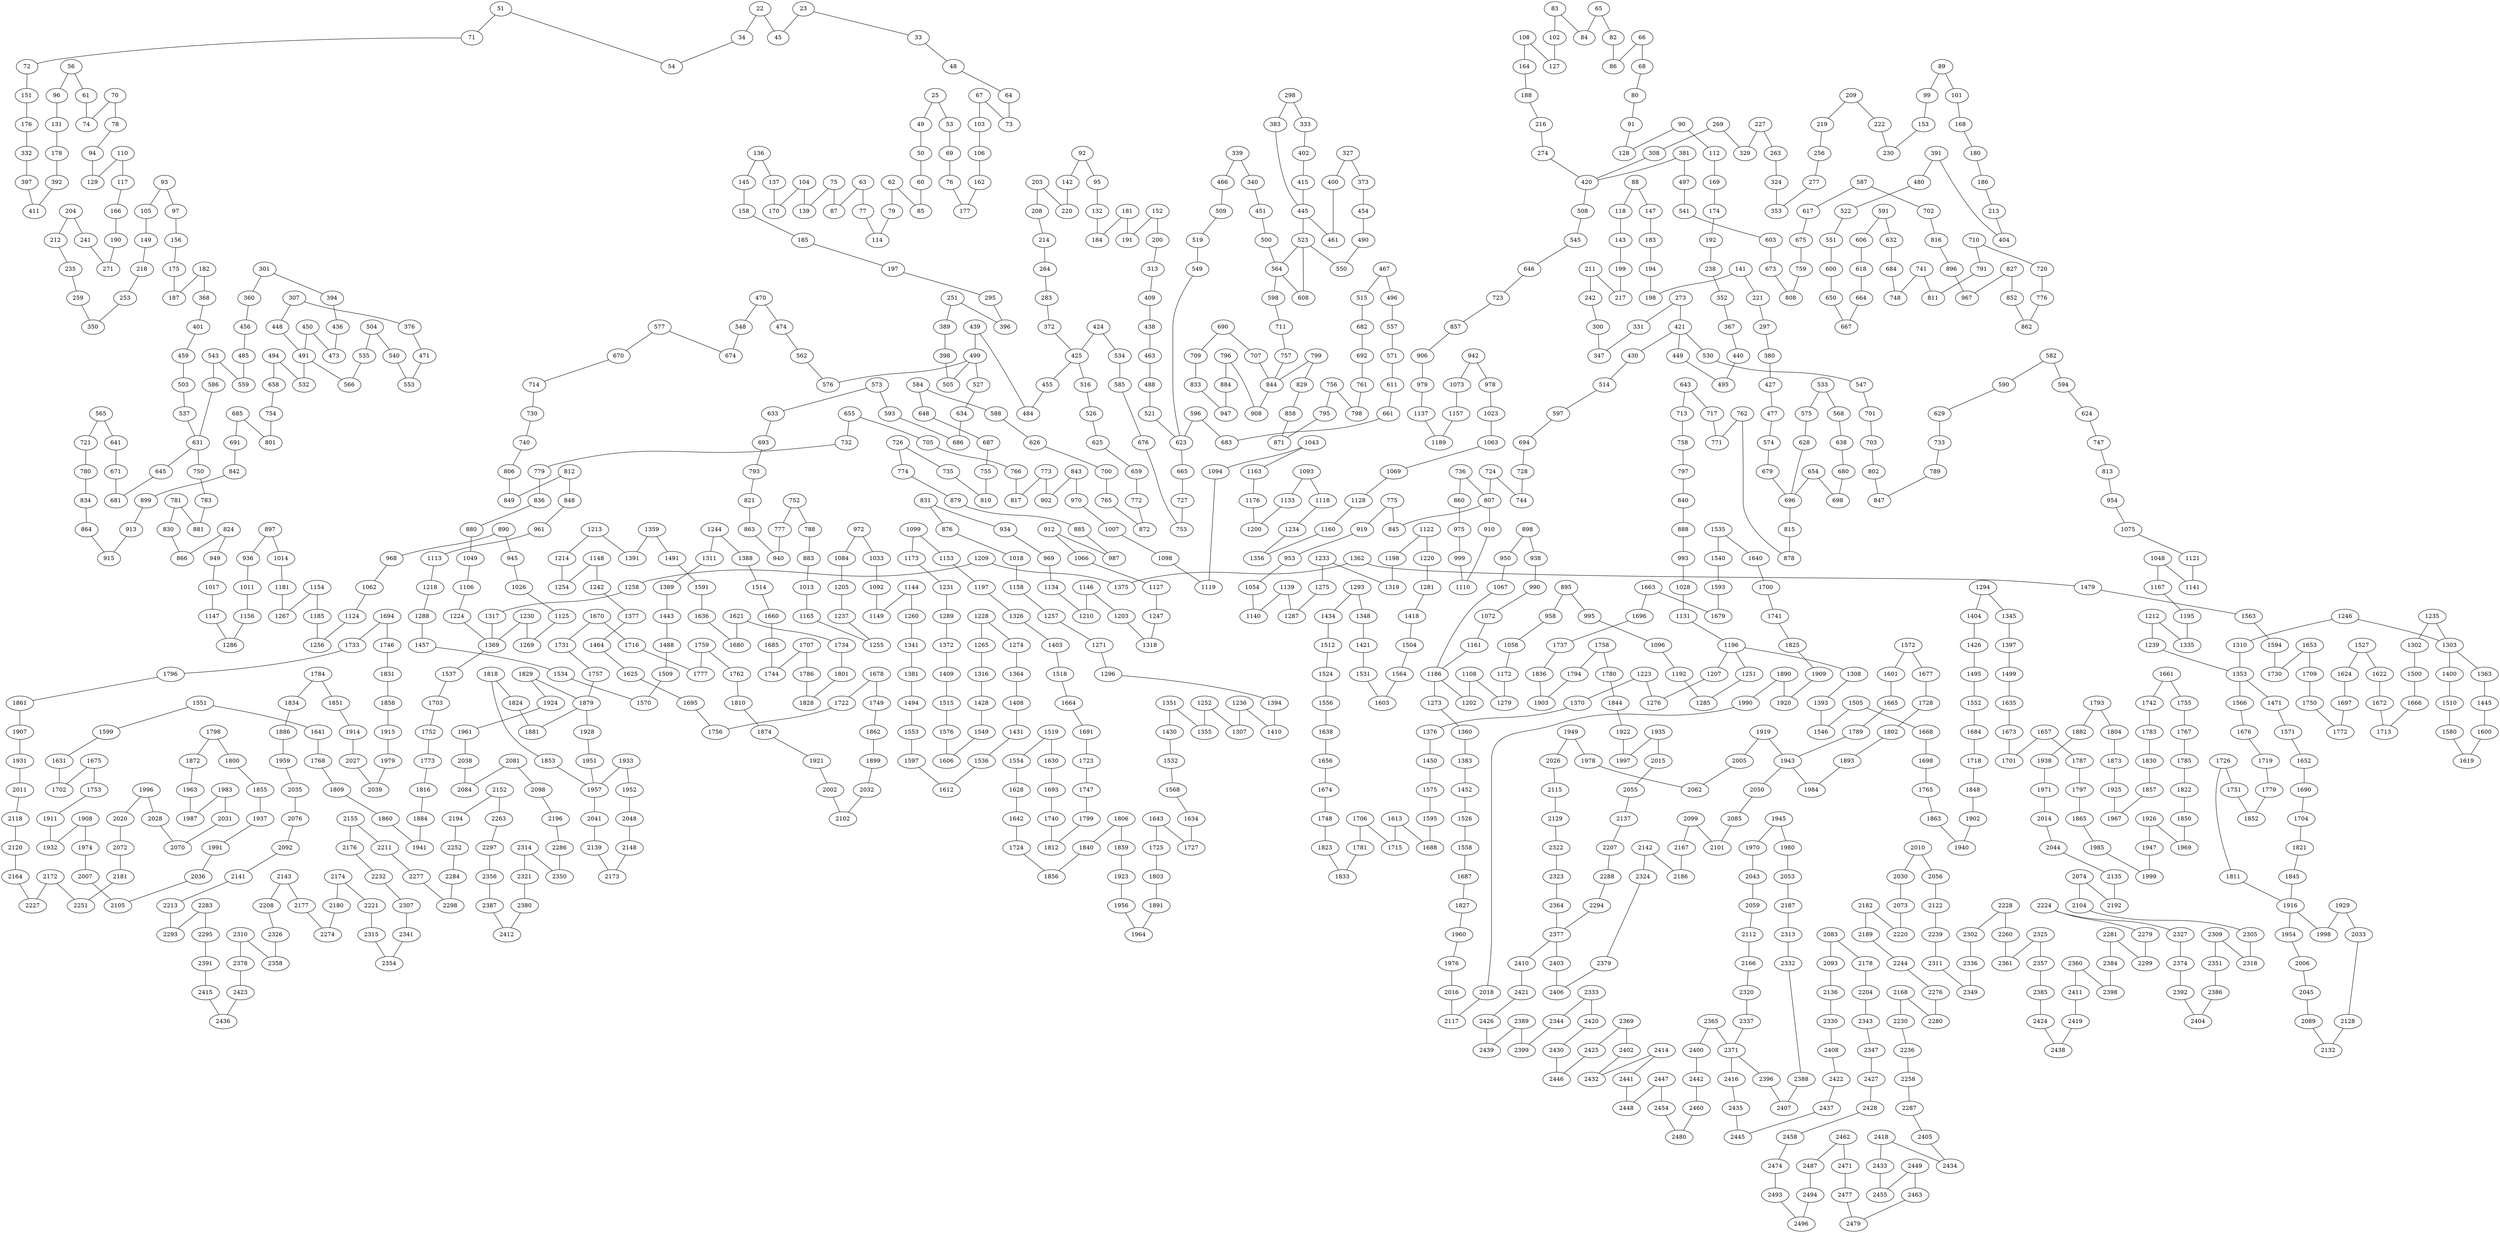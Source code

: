 graph G {
22--34
22--45
23--33
23--45
25--49
25--53
33--48
34--54
48--64
49--50
50--60
51--54
51--71
53--69
56--61
56--96
60--85
61--74
62--79
62--85
63--77
63--87
64--73
65--82
65--84
66--68
66--86
67--73
67--103
68--80
69--76
70--74
70--78
71--72
72--151
75--87
75--139
76--177
77--114
78--94
79--114
80--91
82--86
83--84
83--102
88--118
88--147
89--99
89--101
90--112
90--128
91--128
92--95
92--142
93--97
93--105
94--129
95--132
96--131
97--156
99--153
101--168
102--127
103--106
104--139
104--170
105--149
106--162
108--127
108--164
110--117
110--129
112--169
117--166
118--143
131--178
132--184
136--137
136--145
137--170
141--198
141--221
142--220
143--199
145--158
147--183
149--218
151--176
152--191
152--200
153--230
156--175
158--185
162--177
164--188
166--190
168--180
169--174
174--192
175--187
176--332
178--392
180--186
181--184
181--191
182--187
182--368
183--194
185--197
186--213
188--216
190--271
192--238
194--198
197--295
199--217
200--313
203--208
203--220
204--212
204--241
208--214
209--219
209--222
211--217
211--242
212--235
213--404
214--264
216--274
218--253
219--256
221--297
222--230
227--263
227--329
235--259
238--352
241--271
242--300
251--389
251--396
253--350
256--277
259--350
263--324
264--283
269--308
269--329
273--331
273--421
274--420
277--353
283--372
295--396
297--380
298--333
298--383
300--347
301--360
301--394
307--376
307--448
308--420
313--409
324--353
327--373
327--400
331--347
332--397
333--402
339--340
339--466
340--451
352--367
360--456
367--440
368--401
372--425
373--454
376--471
380--427
381--420
381--497
383--445
389--398
391--404
391--480
392--411
394--436
397--411
398--505
400--461
401--459
402--415
409--438
415--445
420--508
421--430
421--449
421--530
424--425
424--534
425--455
425--516
427--477
430--514
436--473
438--463
439--484
439--499
440--495
445--461
445--523
448--491
449--495
450--473
450--491
451--500
454--490
455--484
456--485
459--503
463--488
466--509
467--496
467--515
470--474
470--548
471--553
474--562
477--574
480--522
485--559
488--521
490--550
491--532
491--566
494--532
494--658
496--557
497--541
499--505
499--527
499--576
500--564
503--537
504--535
504--540
508--545
509--519
514--597
515--682
516--526
519--549
521--623
522--551
523--550
523--564
523--608
526--625
527--634
530--547
533--568
533--575
534--585
535--566
537--631
540--553
541--603
543--559
543--586
545--646
547--701
548--674
549--623
551--600
557--571
562--576
564--598
564--608
565--641
565--721
568--638
571--611
573--593
573--633
574--679
575--628
577--670
577--674
582--590
582--594
584--588
584--648
585--676
586--631
587--617
587--702
588--626
590--629
591--606
591--632
593--686
594--624
596--623
596--683
597--694
598--711
600--650
603--673
606--618
611--661
617--675
618--664
623--665
624--747
625--659
626--700
628--696
629--733
631--645
631--750
632--684
633--693
634--686
638--680
641--671
643--713
643--717
645--681
646--723
648--687
650--667
654--696
654--698
655--705
655--732
658--754
659--772
661--683
664--667
665--727
670--714
671--681
673--808
675--759
676--753
679--696
680--698
682--692
684--748
685--691
685--801
687--755
690--707
690--709
691--842
692--761
693--793
694--728
696--815
700--765
701--703
702--816
703--802
705--766
707--844
709--833
710--720
710--791
711--757
713--758
714--730
717--771
720--776
721--780
723--857
724--744
724--807
726--735
726--774
727--753
728--744
730--740
732--779
733--789
735--810
736--807
736--860
740--806
741--748
741--811
747--813
750--783
752--777
752--788
754--801
755--810
756--795
756--798
757--844
758--797
759--808
761--798
762--771
762--878
765--872
766--817
772--872
773--817
773--902
774--879
775--845
775--919
776--862
777--940
779--836
780--834
781--830
781--881
783--881
788--883
789--847
791--811
793--821
795--871
796--884
796--908
797--840
799--829
799--844
802--847
806--849
807--845
807--910
812--848
812--849
813--954
815--878
816--896
821--863
824--866
824--949
827--852
827--967
829--858
830--866
831--876
831--934
833--947
834--864
836--880
840--888
842--899
843--902
843--970
844--908
848--961
852--862
857--906
858--871
860--975
863--940
864--915
876--1018
879--885
880--1049
883--1013
884--947
885--987
888--993
890--945
890--968
895--958
895--995
896--967
897--936
897--1014
898--938
898--950
899--913
906--979
910--1110
912--987
912--1066
913--915
919--953
934--969
936--1011
938--990
942--978
942--1073
945--1026
949--1017
950--1067
953--1054
954--1075
958--1058
961--1113
968--1062
969--1134
970--1007
972--1033
972--1084
975--999
978--1023
979--1137
990--1072
993--1028
995--1096
999--1110
1007--1098
1011--1156
1013--1165
1014--1181
1017--1147
1018--1158
1023--1063
1026--1125
1028--1131
1033--1092
1043--1094
1043--1163
1048--1141
1048--1167
1049--1106
1054--1140
1058--1172
1062--1124
1063--1069
1066--1127
1067--1186
1069--1128
1072--1161
1073--1157
1075--1121
1084--1205
1092--1149
1093--1118
1093--1133
1094--1119
1096--1192
1098--1119
1099--1153
1099--1173
1106--1224
1108--1202
1108--1279
1113--1218
1118--1234
1121--1141
1122--1198
1122--1220
1124--1256
1125--1269
1127--1247
1128--1160
1131--1196
1133--1200
1134--1210
1137--1189
1139--1140
1139--1287
1144--1149
1144--1260
1146--1203
1146--1210
1147--1286
1148--1242
1148--1254
1153--1197
1154--1185
1154--1267
1156--1286
1157--1189
1158--1257
1160--1356
1161--1186
1163--1176
1165--1255
1167--1195
1172--1279
1173--1231
1176--1200
1181--1267
1185--1256
1186--1202
1186--1273
1192--1285
1195--1335
1196--1207
1196--1251
1196--1308
1197--1326
1198--1319
1203--1318
1205--1237
1207--1276
1209--1258
1209--1375
1212--1239
1212--1335
1213--1214
1213--1391
1214--1254
1218--1288
1220--1281
1223--1276
1223--1370
1224--1369
1228--1265
1228--1274
1230--1269
1230--1369
1231--1289
1233--1275
1233--1319
1234--1356
1235--1302
1235--1303
1236--1307
1236--1410
1237--1255
1239--1353
1242--1377
1244--1311
1244--1388
1246--1303
1246--1310
1247--1318
1251--1285
1252--1307
1252--1355
1257--1271
1258--1317
1260--1341
1265--1316
1271--1296
1273--1360
1274--1364
1275--1287
1281--1418
1288--1457
1289--1372
1293--1348
1293--1434
1294--1345
1294--1404
1296--1394
1302--1500
1303--1363
1303--1400
1308--1393
1310--1353
1311--1389
1316--1428
1317--1369
1326--1403
1341--1381
1345--1397
1348--1421
1351--1355
1351--1430
1353--1471
1353--1566
1359--1391
1359--1491
1360--1383
1362--1375
1362--1479
1363--1445
1364--1408
1369--1537
1370--1376
1372--1409
1376--1450
1377--1464
1381--1494
1383--1452
1388--1514
1389--1443
1393--1546
1394--1410
1397--1499
1400--1510
1403--1518
1404--1426
1408--1431
1409--1515
1418--1504
1421--1531
1426--1495
1428--1549
1430--1532
1431--1536
1434--1512
1443--1488
1445--1600
1450--1575
1452--1526
1457--1534
1464--1625
1471--1571
1479--1563
1488--1509
1491--1591
1494--1553
1495--1552
1499--1635
1500--1666
1504--1564
1505--1546
1505--1668
1509--1570
1510--1580
1512--1524
1514--1660
1515--1576
1518--1664
1519--1554
1519--1630
1524--1556
1526--1558
1527--1622
1527--1624
1531--1603
1532--1568
1534--1570
1535--1540
1535--1640
1536--1612
1537--1703
1540--1593
1549--1606
1551--1599
1551--1641
1552--1684
1553--1597
1554--1628
1556--1638
1558--1687
1563--1594
1564--1603
1566--1676
1568--1634
1571--1652
1572--1601
1572--1677
1575--1595
1576--1606
1580--1619
1591--1636
1593--1679
1594--1730
1595--1688
1597--1612
1599--1631
1600--1619
1601--1665
1613--1688
1613--1715
1621--1680
1621--1734
1622--1672
1624--1697
1625--1695
1628--1642
1630--1693
1631--1702
1634--1727
1635--1673
1636--1680
1638--1656
1640--1700
1641--1768
1642--1724
1643--1725
1643--1727
1652--1690
1653--1709
1653--1730
1656--1674
1657--1701
1657--1787
1660--1685
1661--1742
1661--1755
1663--1679
1663--1696
1664--1691
1665--1789
1666--1713
1668--1698
1670--1716
1670--1731
1672--1713
1673--1701
1674--1748
1675--1702
1675--1753
1676--1719
1677--1728
1678--1722
1678--1749
1684--1718
1685--1744
1687--1827
1690--1704
1691--1723
1693--1740
1694--1733
1694--1746
1695--1756
1696--1737
1697--1772
1698--1765
1700--1741
1703--1752
1704--1821
1706--1715
1706--1781
1707--1744
1707--1786
1709--1750
1716--1777
1718--1848
1719--1779
1722--1756
1723--1747
1724--1856
1725--1803
1726--1751
1726--1811
1728--1802
1731--1757
1733--1796
1734--1801
1737--1836
1740--1812
1741--1825
1742--1783
1746--1831
1747--1799
1748--1823
1749--1862
1750--1772
1751--1852
1752--1773
1753--1911
1755--1767
1757--1879
1758--1780
1758--1794
1759--1762
1759--1777
1762--1810
1765--1863
1767--1785
1768--1809
1773--1816
1779--1852
1780--1844
1781--1833
1783--1830
1784--1834
1784--1851
1785--1822
1786--1828
1787--1797
1789--1943
1793--1804
1793--1882
1794--1903
1796--1861
1797--1865
1798--1800
1798--1872
1799--1812
1800--1855
1801--1828
1802--1893
1803--1891
1804--1873
1806--1840
1806--1859
1809--1860
1810--1874
1811--1916
1816--1884
1818--1824
1818--1853
1821--1845
1822--1850
1823--1833
1824--1881
1825--1909
1827--1960
1829--1879
1829--1924
1830--1857
1831--1858
1834--1886
1836--1903
1840--1856
1844--1922
1845--1916
1848--1902
1850--1969
1851--1914
1853--1957
1855--1937
1857--1967
1858--1915
1859--1923
1860--1941
1861--1907
1862--1899
1863--1940
1865--1985
1872--1963
1873--1925
1874--1921
1879--1881
1879--1928
1882--1938
1884--1941
1886--1959
1890--1920
1890--1990
1891--1964
1893--1984
1899--2032
1902--1940
1907--1931
1908--1932
1908--1974
1909--1920
1911--1932
1914--2027
1915--1979
1916--1954
1916--1998
1919--1943
1919--2005
1921--2002
1922--1997
1923--1956
1924--1961
1925--1967
1926--1947
1926--1969
1928--1951
1929--1998
1929--2033
1931--2011
1933--1952
1933--1957
1935--1997
1935--2015
1937--1991
1938--1971
1943--1984
1943--2050
1945--1970
1945--1980
1947--1999
1949--1978
1949--2026
1951--1957
1952--2048
1954--2006
1956--1964
1957--2041
1959--2035
1960--1976
1961--2038
1963--1987
1970--2043
1971--2014
1974--2007
1976--2016
1978--2062
1979--2039
1980--2053
1983--1987
1983--2031
1985--1999
1990--2018
1991--2036
1996--2020
1996--2028
2002--2102
2005--2062
2006--2045
2007--2105
2010--2030
2010--2056
2011--2118
2014--2044
2015--2055
2016--2117
2018--2117
2020--2072
2026--2115
2027--2039
2028--2070
2030--2073
2031--2070
2032--2102
2033--2128
2035--2076
2036--2105
2038--2084
2041--2139
2043--2059
2044--2135
2045--2089
2048--2148
2050--2085
2053--2187
2055--2137
2056--2122
2059--2112
2072--2181
2073--2220
2074--2104
2074--2192
2076--2092
2081--2084
2081--2098
2083--2093
2083--2178
2085--2101
2089--2132
2092--2141
2093--2136
2098--2196
2099--2101
2099--2167
2104--2305
2112--2166
2115--2129
2118--2120
2120--2164
2122--2239
2128--2132
2129--2322
2135--2192
2136--2330
2137--2207
2139--2173
2141--2213
2142--2186
2142--2324
2143--2177
2143--2208
2148--2173
2152--2194
2152--2263
2155--2176
2155--2211
2164--2227
2166--2320
2167--2186
2168--2230
2168--2280
2172--2227
2172--2251
2174--2180
2174--2221
2176--2232
2177--2274
2178--2204
2180--2274
2181--2251
2182--2189
2182--2220
2187--2313
2189--2244
2194--2252
2196--2286
2204--2343
2207--2288
2208--2326
2211--2277
2213--2293
2221--2315
2224--2279
2224--2327
2228--2260
2228--2302
2230--2236
2232--2307
2236--2258
2239--2311
2244--2276
2252--2284
2258--2287
2260--2361
2263--2297
2276--2280
2277--2298
2279--2299
2281--2299
2281--2384
2283--2293
2283--2295
2284--2298
2286--2350
2287--2405
2288--2294
2294--2377
2295--2391
2297--2356
2302--2336
2305--2318
2307--2341
2309--2318
2309--2351
2310--2358
2310--2378
2311--2349
2313--2332
2314--2321
2314--2350
2315--2354
2320--2337
2321--2380
2322--2323
2323--2364
2324--2379
2325--2357
2325--2361
2326--2358
2327--2374
2330--2408
2332--2388
2333--2344
2333--2420
2336--2349
2337--2371
2341--2354
2343--2347
2344--2399
2347--2427
2351--2386
2356--2387
2357--2385
2360--2398
2360--2411
2364--2377
2365--2371
2365--2400
2369--2402
2369--2425
2371--2396
2371--2416
2374--2392
2377--2403
2377--2410
2378--2423
2379--2406
2380--2412
2384--2398
2385--2424
2386--2404
2387--2412
2388--2407
2389--2399
2389--2439
2391--2415
2392--2404
2396--2407
2400--2442
2402--2432
2403--2406
2405--2434
2408--2422
2410--2421
2411--2419
2414--2432
2414--2441
2415--2436
2416--2435
2418--2433
2418--2434
2419--2438
2420--2430
2421--2426
2422--2437
2423--2436
2424--2438
2425--2446
2426--2439
2427--2428
2428--2458
2430--2446
2433--2455
2435--2445
2437--2445
2441--2448
2442--2460
2447--2448
2447--2454
2449--2455
2449--2463
2454--2480
2458--2474
2460--2480
2462--2471
2462--2487
2463--2479
2471--2477
2474--2493
2477--2479
2487--2494
2493--2496
2494--2496
}
